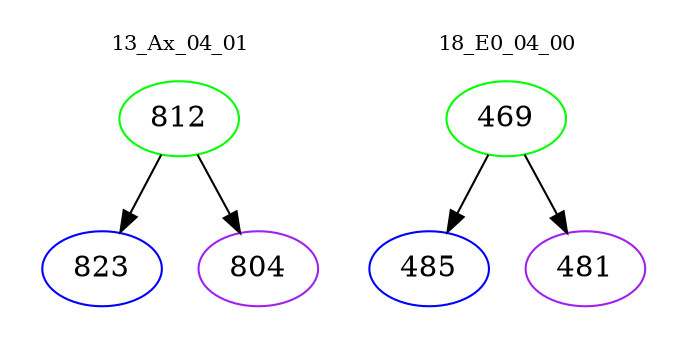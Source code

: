 digraph{
subgraph cluster_0 {
color = white
label = "13_Ax_04_01";
fontsize=10;
T0_812 [label="812", color="green"]
T0_812 -> T0_823 [color="black"]
T0_823 [label="823", color="blue"]
T0_812 -> T0_804 [color="black"]
T0_804 [label="804", color="purple"]
}
subgraph cluster_1 {
color = white
label = "18_E0_04_00";
fontsize=10;
T1_469 [label="469", color="green"]
T1_469 -> T1_485 [color="black"]
T1_485 [label="485", color="blue"]
T1_469 -> T1_481 [color="black"]
T1_481 [label="481", color="purple"]
}
}
